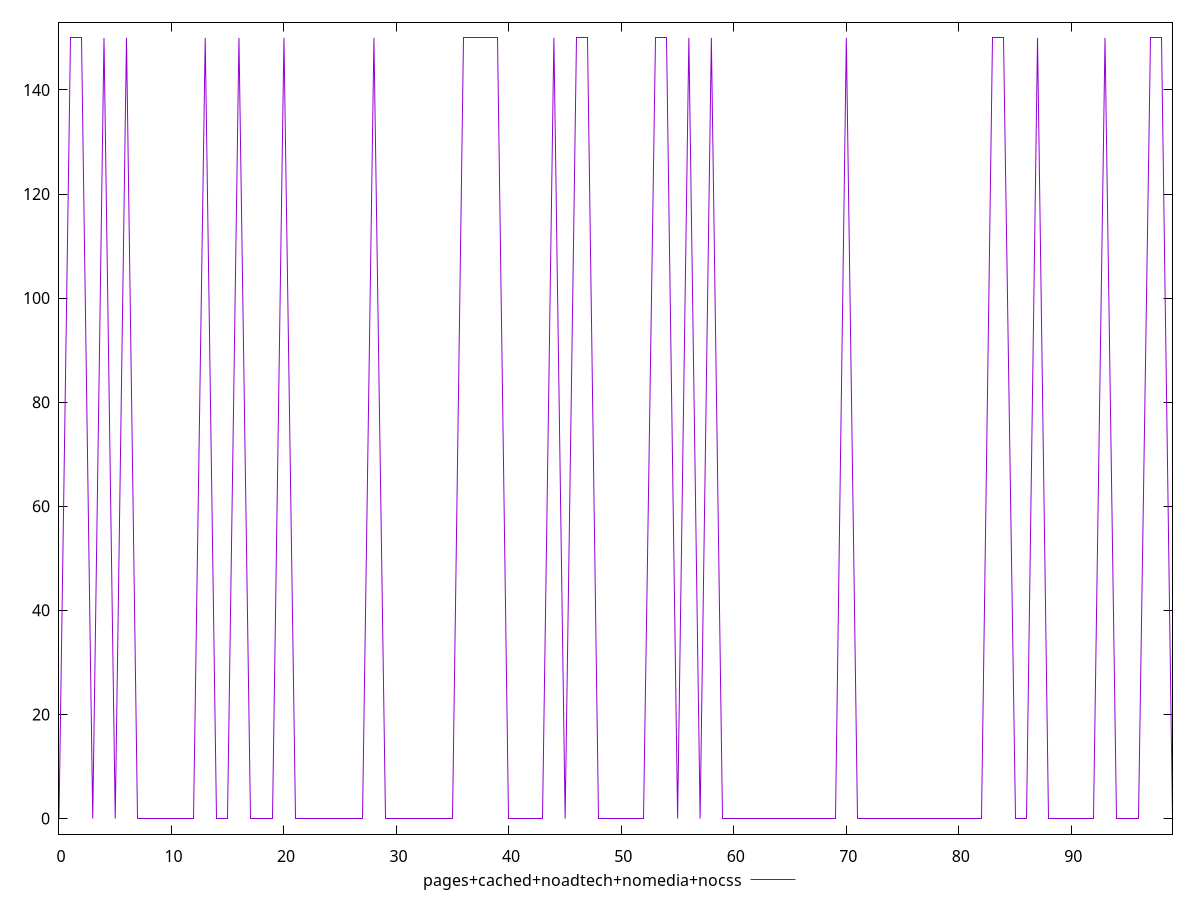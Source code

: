 reset

$pagesCachedNoadtechNomediaNocss <<EOF
0 0
1 150
2 150
3 0
4 150
5 0
6 150
7 0
8 0
9 0
10 0
11 0
12 0
13 150
14 0
15 0
16 150
17 0
18 0
19 0
20 150
21 0
22 0
23 0
24 0
25 0
26 0
27 0
28 150
29 0
30 0
31 0
32 0
33 0
34 0
35 0
36 150
37 150
38 150
39 150
40 0
41 0
42 0
43 0
44 150
45 0
46 150
47 150
48 0
49 0
50 0
51 0
52 0
53 150
54 150
55 0
56 150
57 0
58 150
59 0
60 0
61 0
62 0
63 0
64 0
65 0
66 0
67 0
68 0
69 0
70 150
71 0
72 0
73 0
74 0
75 0
76 0
77 0
78 0
79 0
80 0
81 0
82 0
83 150
84 150
85 0
86 0
87 150
88 0
89 0
90 0
91 0
92 0
93 150
94 0
95 0
96 0
97 150
98 150
99 0
EOF

set key outside below
set xrange [0:99]
set yrange [-3:153]
set trange [-3:153]
set terminal svg size 640, 500 enhanced background rgb 'white'
set output "report_00017_2021-02-10T15-08-03.406Z/unminified-javascript/comparison/line/4_vs_5.svg"

plot $pagesCachedNoadtechNomediaNocss title "pages+cached+noadtech+nomedia+nocss" with line

reset
